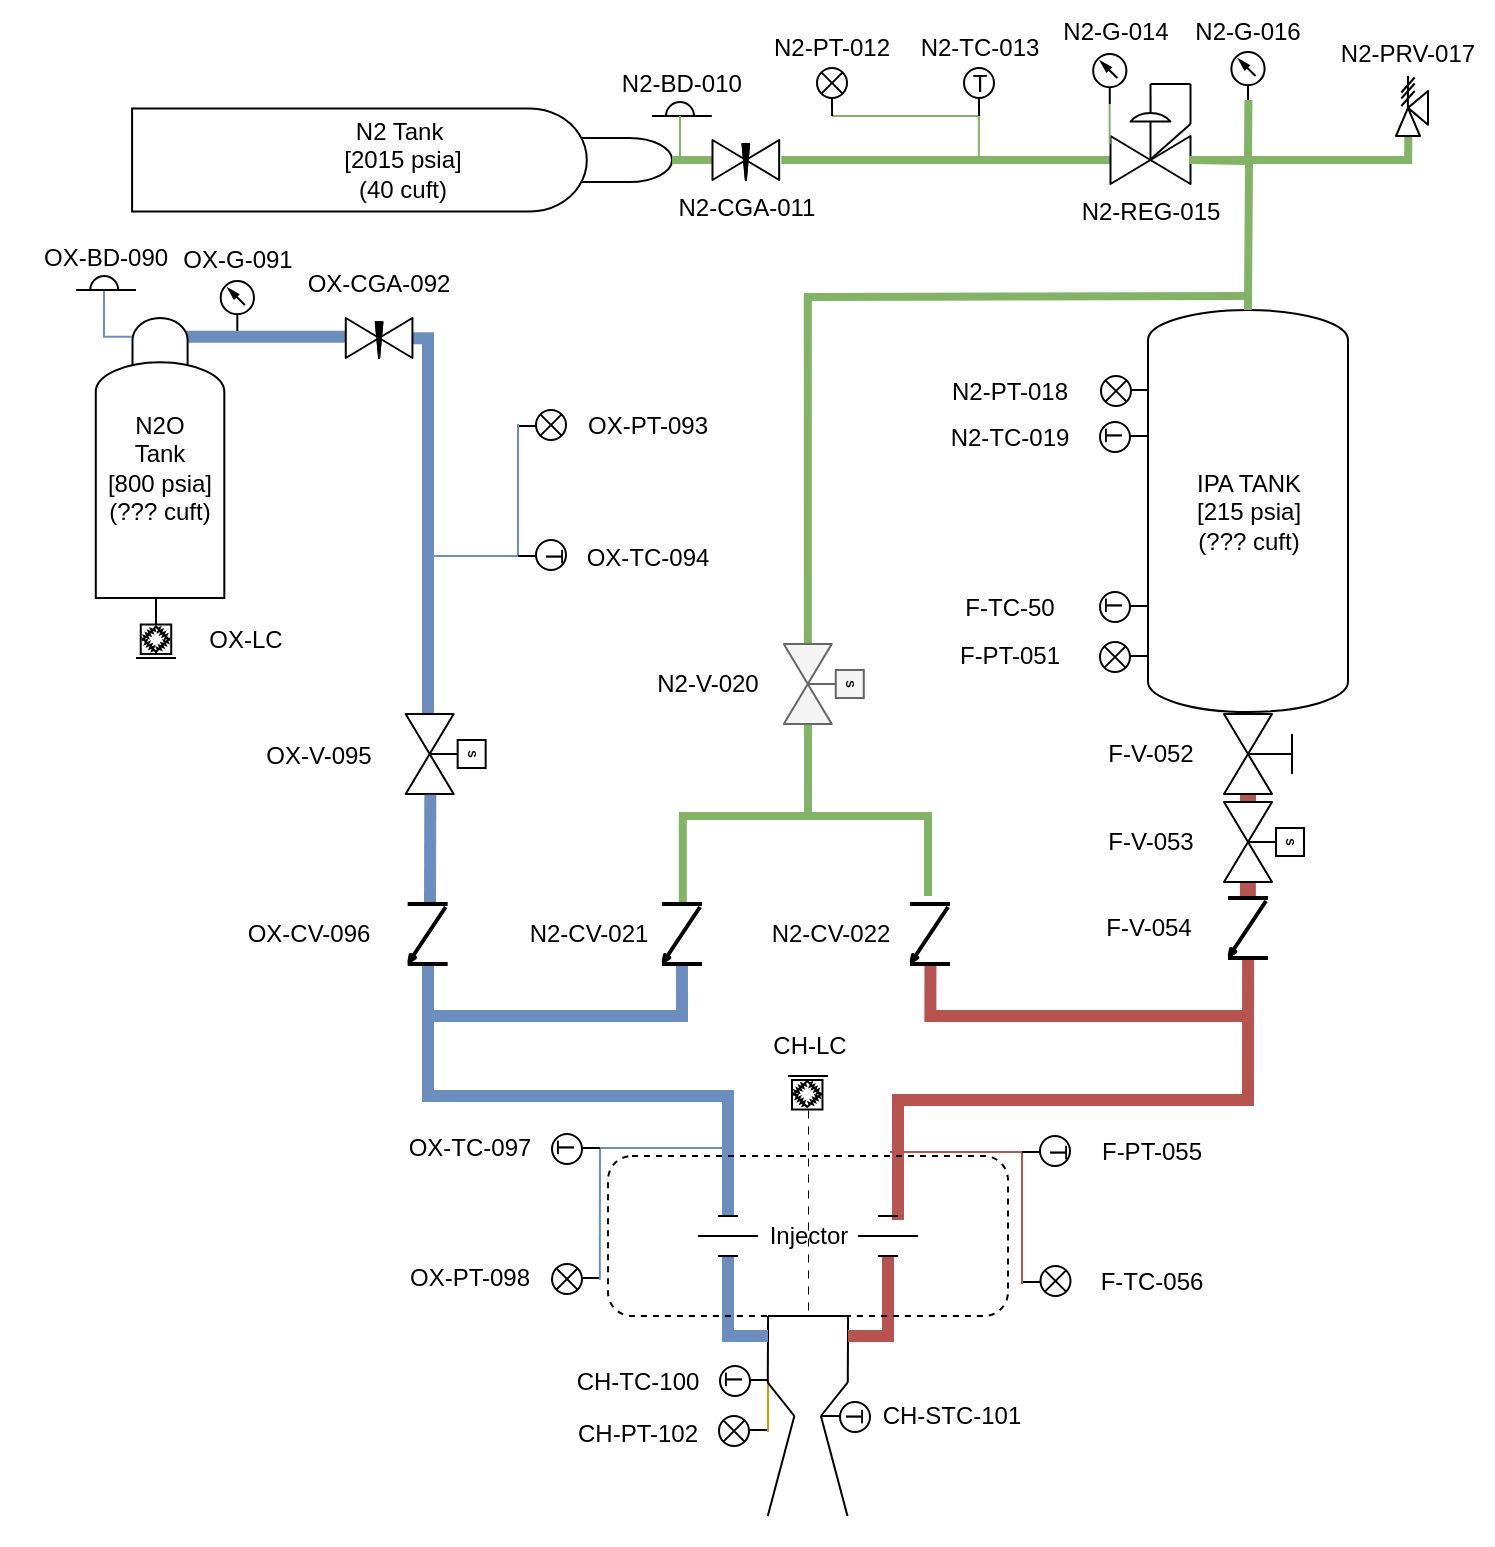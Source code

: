 <mxfile>
    <diagram name="P&amp;ID" id="ptwcyao2qoM2ukkbA5NZ">
        <mxGraphModel dx="1699" dy="461" grid="1" gridSize="10" guides="1" tooltips="1" connect="1" arrows="1" fold="1" page="1" pageScale="1" pageWidth="850" pageHeight="1100" math="1" shadow="0">
            <root>
                <mxCell id="0"/>
                <mxCell id="1" parent="0"/>
                <mxCell id="225" value="" style="edgeStyle=elbowEdgeStyle;rounded=0;orthogonalLoop=1;jettySize=auto;html=1;fillColor=#dae8fc;strokeColor=#6c8ebf;endArrow=none;endFill=0;strokeWidth=6;exitX=-0.003;exitY=0.47;exitDx=0;exitDy=0;exitPerimeter=0;" edge="1" parent="1" source="E2To5tkKnf_a1yXdmPDb-52">
                    <mxGeometry relative="1" as="geometry">
                        <mxPoint x="137.893" y="199" as="sourcePoint"/>
                        <mxPoint x="60" y="191" as="targetPoint"/>
                        <Array as="points">
                            <mxPoint x="60" y="190"/>
                            <mxPoint x="70" y="190"/>
                            <mxPoint x="110" y="190"/>
                        </Array>
                    </mxGeometry>
                </mxCell>
                <object label="N2 Tank&amp;nbsp;&lt;br&gt;[2015 psia]&lt;br&gt;(40 cuft)" Price="115.95" Cv="0.698" Volume_cuft="40" MAWP_psia="2015" Link="https://www.amazon.com/Steel-Argon-Cylinder-CGA580-Valve/dp/B01E2T6WAG/ref=pd_ci_mcx_mh_mcx_views_0?pd_rd_w=sdqjH&amp;content-id=amzn1.sym.225b4624-972d-4629-9040-f1bf9923dd95%3Aamzn1.symc.40e6a10e-cbc4-4fa5-81e3-4435ff64d03b&amp;pf_rd_p=225b4624-972d-4629-9040-f1bf9923dd95&amp;pf_rd_r=3GNGK285CPY40EQPE5YW&amp;pd_rd_wg=vS0EU&amp;pd_rd_r=341640d1-0656-4622-8a0f-2962e38f821b&amp;pd_rd_i=B01E2T6WAG" id="E2To5tkKnf_a1yXdmPDb-1">
                    <mxCell style="shape=mxgraph.pid.vessels.gas_bottle;html=1;pointerEvents=1;align=center;verticalLabelPosition=middle;verticalAlign=middle;dashed=0;rotation=90;horizontal=0;labelPosition=center;deletable=0;" parent="1" vertex="1">
                        <mxGeometry x="151.25" y="-33" width="51.58" height="270" as="geometry"/>
                    </mxCell>
                </object>
                <mxCell id="E2To5tkKnf_a1yXdmPDb-53" value="OX-CGA-092" style="text;strokeColor=none;align=center;fillColor=none;html=1;verticalAlign=middle;whiteSpace=wrap;rounded=0;" parent="1" vertex="1">
                    <mxGeometry x="115.05" y="149" width="101" height="30" as="geometry"/>
                </mxCell>
                <mxCell id="E2To5tkKnf_a1yXdmPDb-58" value="" style="edgeStyle=none;rounded=0;orthogonalLoop=1;jettySize=auto;html=1;endArrow=none;endFill=0;fillColor=#d5e8d4;strokeColor=#82b366;strokeWidth=4;" parent="1" source="E2To5tkKnf_a1yXdmPDb-54" target="E2To5tkKnf_a1yXdmPDb-1" edge="1">
                    <mxGeometry relative="1" as="geometry"/>
                </mxCell>
                <mxCell id="E2To5tkKnf_a1yXdmPDb-62" value="" style="edgeStyle=none;rounded=0;orthogonalLoop=1;jettySize=auto;html=1;entryX=0;entryY=0.7;entryDx=0;entryDy=0;entryPerimeter=0;endArrow=none;endFill=0;fillColor=#d5e8d4;strokeColor=#82b366;strokeWidth=4;exitX=1.033;exitY=0.5;exitDx=0;exitDy=0;exitPerimeter=0;" parent="1" source="E2To5tkKnf_a1yXdmPDb-54" target="E2To5tkKnf_a1yXdmPDb-2" edge="1">
                    <mxGeometry relative="1" as="geometry">
                        <mxPoint x="420" y="102" as="sourcePoint"/>
                    </mxGeometry>
                </mxCell>
                <mxCell id="E2To5tkKnf_a1yXdmPDb-10" value="" style="group;rotation=90;" parent="1" vertex="1" connectable="0">
                    <mxGeometry x="531.25" y="64" width="40" height="50" as="geometry"/>
                </mxCell>
                <mxCell id="E2To5tkKnf_a1yXdmPDb-2" value="N2-REG-015" style="verticalLabelPosition=bottom;align=center;html=1;verticalAlign=top;pointerEvents=1;dashed=0;shape=mxgraph.pid2valves.valve;valveType=gate;actuator=diaph;points=[[0,0.7,0,0,0],[1,0.7,0,0,0]];" parent="E2To5tkKnf_a1yXdmPDb-10" vertex="1">
                    <mxGeometry y="10" width="40" height="40" as="geometry"/>
                </mxCell>
                <mxCell id="E2To5tkKnf_a1yXdmPDb-6" value="" style="endArrow=none;html=1;rounded=0;exitX=0.501;exitY=0.11;exitDx=0;exitDy=0;exitPerimeter=0;" parent="E2To5tkKnf_a1yXdmPDb-10" source="E2To5tkKnf_a1yXdmPDb-2" edge="1">
                    <mxGeometry width="50" height="50" relative="1" as="geometry">
                        <mxPoint x="100" y="40" as="sourcePoint"/>
                        <mxPoint x="20" as="targetPoint"/>
                    </mxGeometry>
                </mxCell>
                <mxCell id="E2To5tkKnf_a1yXdmPDb-7" value="" style="endArrow=none;html=1;rounded=0;" parent="E2To5tkKnf_a1yXdmPDb-10" edge="1">
                    <mxGeometry width="50" height="50" relative="1" as="geometry">
                        <mxPoint x="40" as="sourcePoint"/>
                        <mxPoint x="20" as="targetPoint"/>
                    </mxGeometry>
                </mxCell>
                <mxCell id="E2To5tkKnf_a1yXdmPDb-8" value="" style="endArrow=none;html=1;rounded=0;" parent="E2To5tkKnf_a1yXdmPDb-10" edge="1">
                    <mxGeometry width="50" height="50" relative="1" as="geometry">
                        <mxPoint x="40" y="20" as="sourcePoint"/>
                        <mxPoint x="40" as="targetPoint"/>
                    </mxGeometry>
                </mxCell>
                <mxCell id="E2To5tkKnf_a1yXdmPDb-9" value="" style="endArrow=none;html=1;rounded=0;exitX=0.501;exitY=0.691;exitDx=0;exitDy=0;exitPerimeter=0;" parent="E2To5tkKnf_a1yXdmPDb-10" source="E2To5tkKnf_a1yXdmPDb-2" edge="1">
                    <mxGeometry width="50" height="50" relative="1" as="geometry">
                        <mxPoint x="50" y="30" as="sourcePoint"/>
                        <mxPoint x="40" y="20" as="targetPoint"/>
                    </mxGeometry>
                </mxCell>
                <mxCell id="E2To5tkKnf_a1yXdmPDb-14" style="edgeStyle=none;rounded=0;orthogonalLoop=1;jettySize=auto;html=1;entryX=0;entryY=0.5;entryDx=0;entryDy=0;entryPerimeter=0;" parent="E2To5tkKnf_a1yXdmPDb-10" source="E2To5tkKnf_a1yXdmPDb-2" target="E2To5tkKnf_a1yXdmPDb-2" edge="1">
                    <mxGeometry relative="1" as="geometry"/>
                </mxCell>
                <mxCell id="324" value="" style="edgeStyle=none;rounded=0;orthogonalLoop=1;jettySize=auto;html=1;endArrow=none;endFill=0;fillColor=#d5e8d4;strokeColor=#82b366;strokeWidth=1;entryX=0.5;entryY=0;entryDx=0;entryDy=0;entryPerimeter=0;" edge="1" parent="E2To5tkKnf_a1yXdmPDb-10">
                    <mxGeometry relative="1" as="geometry">
                        <mxPoint x="-0.42" y="30" as="sourcePoint"/>
                        <mxPoint x="-0.42" y="10" as="targetPoint"/>
                    </mxGeometry>
                </mxCell>
                <mxCell id="E2To5tkKnf_a1yXdmPDb-54" value="N2-CGA-011" style="verticalLabelPosition=bottom;align=center;html=1;verticalAlign=top;pointerEvents=1;dashed=0;shape=mxgraph.pid2valves.valve;valveType=needle;rotation=0;" parent="1" vertex="1">
                    <mxGeometry x="332.25" y="92" width="33.33" height="20" as="geometry"/>
                </mxCell>
                <mxCell id="17" value="" style="edgeStyle=none;rounded=1;html=1;strokeWidth=8;fontSize=2;endArrow=none;endFill=0;entryX=0;entryY=0.7;entryDx=0;entryDy=0;entryPerimeter=0;fillColor=#f8cecc;strokeColor=#b85450;startArrow=none;exitX=1;exitY=0.7;exitDx=0;exitDy=0;exitPerimeter=0;" parent="1" source="138" target="14" edge="1">
                    <mxGeometry relative="1" as="geometry"/>
                </mxCell>
                <mxCell id="7" value="IPA TANK&lt;br&gt;[215 psia]&lt;br&gt;(??? cuft)" style="shape=mxgraph.pid.vessels.pressurized_vessel;html=1;pointerEvents=1;align=center;verticalLabelPosition=middle;verticalAlign=middle;dashed=0;horizontal=1;labelPosition=center;" parent="1" vertex="1">
                    <mxGeometry x="550" y="177" width="100" height="201" as="geometry"/>
                </mxCell>
                <mxCell id="11" value="N2-BD-010" style="group;verticalAlign=bottom;horizontal=1;labelPosition=center;verticalLabelPosition=top;align=center;" parent="1" vertex="1" connectable="0">
                    <mxGeometry x="302" y="73" width="29.89" height="7" as="geometry"/>
                </mxCell>
                <mxCell id="8" value="" style="endArrow=none;html=1;strokeWidth=1;rounded=1;" parent="11" edge="1">
                    <mxGeometry width="50" height="50" relative="1" as="geometry">
                        <mxPoint y="7" as="sourcePoint"/>
                        <mxPoint x="10" y="7" as="targetPoint"/>
                    </mxGeometry>
                </mxCell>
                <mxCell id="9" value="" style="endArrow=none;html=1;strokeWidth=1;fontSize=2;" parent="11" edge="1">
                    <mxGeometry width="50" height="50" relative="1" as="geometry">
                        <mxPoint x="19.89" y="7" as="sourcePoint"/>
                        <mxPoint x="29.89" y="7" as="targetPoint"/>
                    </mxGeometry>
                </mxCell>
                <mxCell id="10" value="" style="verticalLabelPosition=bottom;verticalAlign=top;html=1;shape=mxgraph.basic.half_circle;rotation=-180;" parent="11" vertex="1">
                    <mxGeometry x="7" width="14" height="7" as="geometry"/>
                </mxCell>
                <mxCell id="12" value="" style="edgeStyle=none;rounded=0;orthogonalLoop=1;jettySize=auto;html=1;endArrow=none;endFill=0;fillColor=#d5e8d4;strokeColor=#82b366;strokeWidth=1;entryX=0.5;entryY=0;entryDx=0;entryDy=0;entryPerimeter=0;" parent="1" target="10" edge="1">
                    <mxGeometry relative="1" as="geometry">
                        <mxPoint x="316" y="100" as="sourcePoint"/>
                        <mxPoint x="322.04" y="112.0" as="targetPoint"/>
                    </mxGeometry>
                </mxCell>
                <mxCell id="30" value="OX-V-095" style="text;strokeColor=none;align=center;fillColor=none;html=1;verticalAlign=middle;whiteSpace=wrap;rounded=0;" parent="1" vertex="1">
                    <mxGeometry x="86.79" y="385" width="97.21" height="30" as="geometry"/>
                </mxCell>
                <mxCell id="31" value="F-V-052" style="text;strokeColor=none;align=center;fillColor=none;html=1;verticalAlign=middle;whiteSpace=wrap;rounded=0;" parent="1" vertex="1">
                    <mxGeometry x="503" y="384" width="97.21" height="30" as="geometry"/>
                </mxCell>
                <mxCell id="42" value="" style="group;rotation=90;" parent="1" vertex="1" connectable="0">
                    <mxGeometry x="359.89" y="680" width="45.11" height="100" as="geometry"/>
                </mxCell>
                <mxCell id="237" value="" style="edgeStyle=none;rounded=0;orthogonalLoop=1;jettySize=auto;html=1;endArrow=none;endFill=0;fillColor=#ffe6cc;strokeColor=#d79b00;strokeWidth=1;" edge="1" parent="42">
                    <mxGeometry relative="1" as="geometry">
                        <mxPoint x="0.11" y="32" as="sourcePoint"/>
                        <mxPoint x="0.11" y="58" as="targetPoint"/>
                    </mxGeometry>
                </mxCell>
                <mxCell id="32" value="" style="endArrow=none;html=1;rounded=1;strokeWidth=1;fontSize=2;" parent="42" edge="1">
                    <mxGeometry width="50" height="50" relative="1" as="geometry">
                        <mxPoint x="13.285" y="50" as="sourcePoint"/>
                        <mxPoint x="1.888e-14" y="33.333" as="targetPoint"/>
                    </mxGeometry>
                </mxCell>
                <mxCell id="33" value="" style="endArrow=none;html=1;rounded=1;strokeWidth=1;fontSize=2;" parent="42" edge="1">
                    <mxGeometry width="50" height="50" relative="1" as="geometry">
                        <mxPoint x="1.888e-14" y="100" as="sourcePoint"/>
                        <mxPoint x="13.285" y="50" as="targetPoint"/>
                    </mxGeometry>
                </mxCell>
                <mxCell id="34" value="" style="endArrow=none;html=1;rounded=1;strokeWidth=1;fontSize=2;" parent="42" edge="1">
                    <mxGeometry width="50" height="50" relative="1" as="geometry">
                        <mxPoint x="39.854" y="100" as="sourcePoint"/>
                        <mxPoint x="26.569" y="50" as="targetPoint"/>
                    </mxGeometry>
                </mxCell>
                <mxCell id="35" value="" style="endArrow=none;html=1;rounded=1;strokeWidth=1;fontSize=2;" parent="42" edge="1">
                    <mxGeometry width="50" height="50" relative="1" as="geometry">
                        <mxPoint x="26.569" y="50" as="sourcePoint"/>
                        <mxPoint x="39.854" y="33.333" as="targetPoint"/>
                    </mxGeometry>
                </mxCell>
                <mxCell id="36" value="" style="endArrow=none;html=1;rounded=1;strokeWidth=1;fontSize=2;" parent="42" edge="1">
                    <mxGeometry width="50" height="50" relative="1" as="geometry">
                        <mxPoint y="33.333" as="sourcePoint"/>
                        <mxPoint x="0.146" as="targetPoint"/>
                    </mxGeometry>
                </mxCell>
                <mxCell id="41" value="" style="endArrow=none;html=1;rounded=1;strokeWidth=1;fontSize=2;" parent="42" edge="1">
                    <mxGeometry width="50" height="50" relative="1" as="geometry">
                        <mxPoint x="0.146" as="sourcePoint"/>
                        <mxPoint x="40" as="targetPoint"/>
                    </mxGeometry>
                </mxCell>
                <mxCell id="51" value="" style="endArrow=none;html=1;rounded=1;strokeWidth=1;fontSize=2;" parent="42" edge="1">
                    <mxGeometry width="50" height="50" relative="1" as="geometry">
                        <mxPoint x="40" y="33.333" as="sourcePoint"/>
                        <mxPoint x="40.146" y="-1.137e-13" as="targetPoint"/>
                    </mxGeometry>
                </mxCell>
                <mxCell id="230" value="" style="group;rotation=-90;" vertex="1" connectable="0" parent="42">
                    <mxGeometry x="-75.39" y="30" width="100" height="49" as="geometry"/>
                </mxCell>
                <mxCell id="231" value="" style="group;rotation=-90;" vertex="1" connectable="0" parent="230">
                    <mxGeometry x="55" y="17" width="15" height="24" as="geometry"/>
                </mxCell>
                <mxCell id="232" value="" style="ellipse;whiteSpace=wrap;html=1;aspect=fixed;rotation=-90;" vertex="1" parent="231">
                    <mxGeometry x="-4" y="3" width="15" height="15" as="geometry"/>
                </mxCell>
                <mxCell id="233" value="" style="endArrow=none;html=1;" edge="1" parent="231">
                    <mxGeometry width="50" height="50" relative="1" as="geometry">
                        <mxPoint x="20" y="10" as="sourcePoint"/>
                        <mxPoint x="11" y="10" as="targetPoint"/>
                        <Array as="points"/>
                    </mxGeometry>
                </mxCell>
                <mxCell id="234" value="" style="endArrow=none;html=1;entryX=1;entryY=0;entryDx=0;entryDy=0;exitX=0;exitY=1;exitDx=0;exitDy=0;" edge="1" parent="231" source="232" target="232">
                    <mxGeometry width="50" height="50" relative="1" as="geometry">
                        <mxPoint x="46" y="54" as="sourcePoint"/>
                        <mxPoint x="-4" y="4" as="targetPoint"/>
                    </mxGeometry>
                </mxCell>
                <mxCell id="235" value="" style="endArrow=none;html=1;entryX=0;entryY=0;entryDx=0;entryDy=0;exitX=1;exitY=1;exitDx=0;exitDy=0;" edge="1" parent="231" source="232" target="232">
                    <mxGeometry width="50" height="50" relative="1" as="geometry">
                        <mxPoint x="18" y="7" as="sourcePoint"/>
                        <mxPoint x="8" y="-3" as="targetPoint"/>
                    </mxGeometry>
                </mxCell>
                <mxCell id="236" value="&lt;span style=&quot;&quot;&gt;CH-PT-102&lt;/span&gt;" style="text;strokeColor=none;align=center;fillColor=none;html=1;verticalAlign=middle;whiteSpace=wrap;rounded=0;rotation=0;" vertex="1" parent="42">
                    <mxGeometry x="-115.39" y="44" width="100" height="30" as="geometry"/>
                </mxCell>
                <mxCell id="239" value="" style="group;rotation=90;" vertex="1" connectable="0" parent="42">
                    <mxGeometry x="31.11" y="38" width="15" height="24" as="geometry"/>
                </mxCell>
                <mxCell id="240" value="" style="ellipse;whiteSpace=wrap;html=1;aspect=fixed;rotation=90;" vertex="1" parent="239">
                    <mxGeometry x="5" y="5" width="15" height="15" as="geometry"/>
                </mxCell>
                <mxCell id="241" value="" style="endArrow=none;html=1;" edge="1" parent="239">
                    <mxGeometry width="50" height="50" relative="1" as="geometry">
                        <mxPoint x="-4" y="12" as="sourcePoint"/>
                        <mxPoint x="5" y="12" as="targetPoint"/>
                        <Array as="points"/>
                    </mxGeometry>
                </mxCell>
                <mxCell id="242" value="T" style="text;strokeColor=none;align=center;fillColor=none;html=1;verticalAlign=middle;whiteSpace=wrap;rounded=0;textDirection=ltr;rotation=90;" vertex="1" parent="239">
                    <mxGeometry x="8" y="7" width="7.5" height="10" as="geometry"/>
                </mxCell>
                <mxCell id="68" value="" style="edgeStyle=orthogonalEdgeStyle;rounded=0;orthogonalLoop=1;jettySize=auto;html=1;fillColor=#dae8fc;strokeColor=#6c8ebf;endArrow=none;endFill=0;strokeWidth=6;" parent="1" edge="1">
                    <mxGeometry relative="1" as="geometry">
                        <mxPoint x="190" y="504" as="sourcePoint"/>
                        <mxPoint x="340" y="630" as="targetPoint"/>
                        <Array as="points">
                            <mxPoint x="190" y="570"/>
                            <mxPoint x="340" y="570"/>
                        </Array>
                    </mxGeometry>
                </mxCell>
                <mxCell id="69" value="" style="edgeStyle=orthogonalEdgeStyle;rounded=0;orthogonalLoop=1;jettySize=auto;html=1;fillColor=#dae8fc;strokeColor=#6c8ebf;endArrow=none;endFill=0;strokeWidth=6;" parent="1" edge="1">
                    <mxGeometry relative="1" as="geometry">
                        <mxPoint x="360" y="690" as="sourcePoint"/>
                        <mxPoint x="340" y="650" as="targetPoint"/>
                        <Array as="points">
                            <mxPoint x="340" y="690"/>
                        </Array>
                    </mxGeometry>
                </mxCell>
                <mxCell id="71" value="" style="edgeStyle=orthogonalEdgeStyle;rounded=0;orthogonalLoop=1;jettySize=auto;html=1;fillColor=#f8cecc;strokeColor=#b85450;endArrow=none;endFill=0;strokeWidth=6;" parent="1" edge="1">
                    <mxGeometry relative="1" as="geometry">
                        <mxPoint x="400" y="690" as="sourcePoint"/>
                        <mxPoint x="420" y="650" as="targetPoint"/>
                        <Array as="points">
                            <mxPoint x="420" y="690"/>
                        </Array>
                    </mxGeometry>
                </mxCell>
                <mxCell id="55" value="" style="group;rotation=90;" parent="1" vertex="1" connectable="0">
                    <mxGeometry x="330" y="625" width="20" height="30" as="geometry"/>
                </mxCell>
                <mxCell id="43" value="" style="endArrow=none;html=1;rounded=1;strokeWidth=1;fontSize=2;" parent="55" edge="1">
                    <mxGeometry width="50" height="50" relative="1" as="geometry">
                        <mxPoint x="5" y="5" as="sourcePoint"/>
                        <mxPoint x="15" y="5" as="targetPoint"/>
                    </mxGeometry>
                </mxCell>
                <mxCell id="52" value="" style="endArrow=none;html=1;rounded=1;strokeWidth=1;fontSize=2;" parent="55" edge="1">
                    <mxGeometry width="50" height="50" relative="1" as="geometry">
                        <mxPoint x="-5" y="15" as="sourcePoint"/>
                        <mxPoint x="25" y="15" as="targetPoint"/>
                    </mxGeometry>
                </mxCell>
                <mxCell id="53" value="" style="endArrow=none;html=1;rounded=1;strokeWidth=1;fontSize=2;" parent="55" edge="1">
                    <mxGeometry width="50" height="50" relative="1" as="geometry">
                        <mxPoint x="5" y="25" as="sourcePoint"/>
                        <mxPoint x="15" y="25" as="targetPoint"/>
                    </mxGeometry>
                </mxCell>
                <mxCell id="72" value="" style="edgeStyle=orthogonalEdgeStyle;rounded=0;orthogonalLoop=1;jettySize=auto;html=1;fillColor=#f8cecc;strokeColor=#b85450;endArrow=none;endFill=0;strokeWidth=6;entryX=0.997;entryY=0.498;entryDx=0;entryDy=0;entryPerimeter=0;" parent="1" target="312" edge="1">
                    <mxGeometry relative="1" as="geometry">
                        <mxPoint x="425" y="632" as="sourcePoint"/>
                        <mxPoint x="635" y="542" as="targetPoint"/>
                        <Array as="points">
                            <mxPoint x="425" y="572"/>
                            <mxPoint x="600" y="572"/>
                        </Array>
                    </mxGeometry>
                </mxCell>
                <mxCell id="56" value="" style="group;rotation=90;" parent="1" vertex="1" connectable="0">
                    <mxGeometry x="410" y="625" width="20" height="30" as="geometry"/>
                </mxCell>
                <mxCell id="57" value="" style="endArrow=none;html=1;rounded=1;strokeWidth=1;fontSize=2;" parent="56" edge="1">
                    <mxGeometry width="50" height="50" relative="1" as="geometry">
                        <mxPoint x="5" y="5" as="sourcePoint"/>
                        <mxPoint x="15" y="5" as="targetPoint"/>
                    </mxGeometry>
                </mxCell>
                <mxCell id="58" value="" style="endArrow=none;html=1;rounded=1;strokeWidth=1;fontSize=2;" parent="56" edge="1">
                    <mxGeometry width="50" height="50" relative="1" as="geometry">
                        <mxPoint x="-5" y="15" as="sourcePoint"/>
                        <mxPoint x="25" y="15" as="targetPoint"/>
                    </mxGeometry>
                </mxCell>
                <mxCell id="59" value="" style="endArrow=none;html=1;rounded=1;strokeWidth=1;fontSize=2;" parent="56" edge="1">
                    <mxGeometry width="50" height="50" relative="1" as="geometry">
                        <mxPoint x="5" y="25" as="sourcePoint"/>
                        <mxPoint x="15" y="25" as="targetPoint"/>
                    </mxGeometry>
                </mxCell>
                <mxCell id="73" value="" style="shape=ext;double=0;rounded=1;whiteSpace=wrap;html=1;fontSize=2;gradientColor=default;fillColor=none;dashed=1;perimeterSpacing=0;" parent="1" vertex="1">
                    <mxGeometry x="280" y="600" width="200" height="80" as="geometry"/>
                </mxCell>
                <mxCell id="79" value="" style="edgeStyle=elbowEdgeStyle;rounded=0;orthogonalLoop=1;jettySize=auto;html=1;fillColor=#dae8fc;strokeColor=#6c8ebf;endArrow=none;endFill=0;strokeWidth=6;exitX=1;exitY=0.7;exitDx=0;exitDy=0;exitPerimeter=0;" parent="1" edge="1">
                    <mxGeometry relative="1" as="geometry">
                        <mxPoint x="316.99" y="505" as="sourcePoint"/>
                        <mxPoint x="190" y="530" as="targetPoint"/>
                        <Array as="points">
                            <mxPoint x="317" y="510"/>
                        </Array>
                    </mxGeometry>
                </mxCell>
                <mxCell id="80" value="" style="edgeStyle=orthogonalEdgeStyle;rounded=0;orthogonalLoop=1;jettySize=auto;html=1;fillColor=#f8cecc;strokeColor=#b85450;endArrow=none;endFill=0;strokeWidth=6;exitX=1.013;exitY=0.489;exitDx=0;exitDy=0;exitPerimeter=0;" parent="1" source="78" edge="1">
                    <mxGeometry relative="1" as="geometry">
                        <mxPoint x="440.82" y="505" as="sourcePoint"/>
                        <mxPoint x="600" y="530" as="targetPoint"/>
                        <Array as="points">
                            <mxPoint x="441" y="530"/>
                        </Array>
                    </mxGeometry>
                </mxCell>
                <mxCell id="88" value="" style="edgeStyle=orthogonalEdgeStyle;rounded=0;orthogonalLoop=1;jettySize=auto;html=1;endArrow=none;endFill=0;fillColor=#d5e8d4;strokeColor=#82b366;strokeWidth=4;entryX=-0.049;entryY=0.53;entryDx=0;entryDy=0;entryPerimeter=0;" parent="1" edge="1">
                    <mxGeometry relative="1" as="geometry">
                        <mxPoint x="380" y="380" as="sourcePoint"/>
                        <mxPoint x="317.4" y="473.53" as="targetPoint"/>
                        <Array as="points">
                            <mxPoint x="380" y="385"/>
                            <mxPoint x="380" y="430"/>
                            <mxPoint x="317" y="430"/>
                        </Array>
                    </mxGeometry>
                </mxCell>
                <mxCell id="89" value="" style="edgeStyle=orthogonalEdgeStyle;rounded=0;orthogonalLoop=1;jettySize=auto;html=1;endArrow=none;endFill=0;fillColor=#d5e8d4;strokeColor=#82b366;strokeWidth=4;" parent="1" edge="1">
                    <mxGeometry relative="1" as="geometry">
                        <mxPoint x="380" y="380" as="sourcePoint"/>
                        <mxPoint x="440" y="470" as="targetPoint"/>
                        <Array as="points">
                            <mxPoint x="380" y="390"/>
                            <mxPoint x="380" y="430"/>
                            <mxPoint x="440" y="430"/>
                        </Array>
                    </mxGeometry>
                </mxCell>
                <mxCell id="103" value="" style="edgeStyle=none;rounded=0;orthogonalLoop=1;jettySize=auto;html=1;endArrow=none;endFill=0;fillColor=#d5e8d4;strokeColor=#82b366;strokeWidth=1;entryX=0.5;entryY=0;entryDx=0;entryDy=0;entryPerimeter=0;" parent="1" edge="1">
                    <mxGeometry relative="1" as="geometry">
                        <mxPoint x="465.43" y="100" as="sourcePoint"/>
                        <mxPoint x="465.43" y="80.0" as="targetPoint"/>
                    </mxGeometry>
                </mxCell>
                <mxCell id="110" value="" style="edgeStyle=none;rounded=0;orthogonalLoop=1;jettySize=auto;html=1;endArrow=none;endFill=0;fillColor=#d5e8d4;strokeColor=#82b366;strokeWidth=1;" parent="1" edge="1">
                    <mxGeometry relative="1" as="geometry">
                        <mxPoint x="392" y="80" as="sourcePoint"/>
                        <mxPoint x="466" y="80" as="targetPoint"/>
                    </mxGeometry>
                </mxCell>
                <mxCell id="113" value="" style="group" parent="1" vertex="1" connectable="0">
                    <mxGeometry x="342" y="31" width="100" height="49" as="geometry"/>
                </mxCell>
                <mxCell id="101" value="" style="group" parent="113" vertex="1" connectable="0">
                    <mxGeometry x="42.5" y="25" width="15" height="24" as="geometry"/>
                </mxCell>
                <mxCell id="92" value="" style="ellipse;whiteSpace=wrap;html=1;aspect=fixed;" parent="101" vertex="1">
                    <mxGeometry width="15" height="15" as="geometry"/>
                </mxCell>
                <mxCell id="97" value="" style="endArrow=none;html=1;" parent="101" edge="1">
                    <mxGeometry width="50" height="50" relative="1" as="geometry">
                        <mxPoint x="7.56" y="24" as="sourcePoint"/>
                        <mxPoint x="7.45" y="15" as="targetPoint"/>
                        <Array as="points"/>
                    </mxGeometry>
                </mxCell>
                <mxCell id="99" value="" style="endArrow=none;html=1;entryX=1;entryY=0;entryDx=0;entryDy=0;exitX=0;exitY=1;exitDx=0;exitDy=0;" parent="101" source="92" target="92" edge="1">
                    <mxGeometry width="50" height="50" relative="1" as="geometry">
                        <mxPoint x="-35.0" y="50" as="sourcePoint"/>
                        <mxPoint x="15" as="targetPoint"/>
                    </mxGeometry>
                </mxCell>
                <mxCell id="100" value="" style="endArrow=none;html=1;entryX=0;entryY=0;entryDx=0;entryDy=0;exitX=1;exitY=1;exitDx=0;exitDy=0;" parent="101" source="92" target="92" edge="1">
                    <mxGeometry width="50" height="50" relative="1" as="geometry">
                        <mxPoint x="12.197" y="22.803" as="sourcePoint"/>
                        <mxPoint x="22.803" y="12.197" as="targetPoint"/>
                    </mxGeometry>
                </mxCell>
                <mxCell id="111" value="&lt;span style=&quot;&quot;&gt;N2-PT-012&lt;/span&gt;" style="text;strokeColor=none;align=center;fillColor=none;html=1;verticalAlign=middle;whiteSpace=wrap;rounded=0;" parent="113" vertex="1">
                    <mxGeometry width="100" height="30" as="geometry"/>
                </mxCell>
                <mxCell id="116" value="" style="group;rotation=-90;" parent="1" vertex="1" connectable="0">
                    <mxGeometry x="530.5" y="205" width="15" height="24" as="geometry"/>
                </mxCell>
                <mxCell id="117" value="" style="ellipse;whiteSpace=wrap;html=1;aspect=fixed;rotation=-90;" parent="116" vertex="1">
                    <mxGeometry x="-4" y="5" width="15" height="15" as="geometry"/>
                </mxCell>
                <mxCell id="118" value="" style="endArrow=none;html=1;" parent="116" edge="1">
                    <mxGeometry width="50" height="50" relative="1" as="geometry">
                        <mxPoint x="20" y="12" as="sourcePoint"/>
                        <mxPoint x="11" y="12" as="targetPoint"/>
                        <Array as="points"/>
                    </mxGeometry>
                </mxCell>
                <mxCell id="119" value="" style="endArrow=none;html=1;entryX=1;entryY=0;entryDx=0;entryDy=0;exitX=0;exitY=1;exitDx=0;exitDy=0;" parent="116" source="117" target="117" edge="1">
                    <mxGeometry width="50" height="50" relative="1" as="geometry">
                        <mxPoint x="46" y="54" as="sourcePoint"/>
                        <mxPoint x="-4" y="4" as="targetPoint"/>
                    </mxGeometry>
                </mxCell>
                <mxCell id="120" value="" style="endArrow=none;html=1;entryX=0;entryY=0;entryDx=0;entryDy=0;exitX=1;exitY=1;exitDx=0;exitDy=0;" parent="116" source="117" target="117" edge="1">
                    <mxGeometry width="50" height="50" relative="1" as="geometry">
                        <mxPoint x="18" y="7" as="sourcePoint"/>
                        <mxPoint x="8" y="-3" as="targetPoint"/>
                    </mxGeometry>
                </mxCell>
                <mxCell id="121" value="&lt;span style=&quot;&quot;&gt;N2-PT-018&lt;/span&gt;" style="text;strokeColor=none;align=center;fillColor=none;html=1;verticalAlign=middle;whiteSpace=wrap;rounded=0;" parent="1" vertex="1">
                    <mxGeometry x="430.5" y="203" width="100" height="30" as="geometry"/>
                </mxCell>
                <mxCell id="122" value="" style="group;rotation=-90;" parent="1" vertex="1" connectable="0">
                    <mxGeometry x="530" y="228" width="15" height="24" as="geometry"/>
                </mxCell>
                <mxCell id="123" value="" style="ellipse;whiteSpace=wrap;html=1;aspect=fixed;rotation=-90;" parent="122" vertex="1">
                    <mxGeometry x="-4" y="5" width="15" height="15" as="geometry"/>
                </mxCell>
                <mxCell id="124" value="" style="endArrow=none;html=1;" parent="122" edge="1">
                    <mxGeometry width="50" height="50" relative="1" as="geometry">
                        <mxPoint x="20" y="12" as="sourcePoint"/>
                        <mxPoint x="11" y="12" as="targetPoint"/>
                        <Array as="points"/>
                    </mxGeometry>
                </mxCell>
                <mxCell id="125" value="T" style="text;strokeColor=none;align=center;fillColor=none;html=1;verticalAlign=middle;whiteSpace=wrap;rounded=0;textDirection=ltr;rotation=-90;" parent="122" vertex="1">
                    <mxGeometry x="-1" y="7" width="7.5" height="10" as="geometry"/>
                </mxCell>
                <mxCell id="127" value="&lt;span style=&quot;&quot;&gt;N2-TC-019&lt;/span&gt;" style="text;strokeColor=none;align=center;fillColor=none;html=1;verticalAlign=middle;whiteSpace=wrap;rounded=0;" parent="1" vertex="1">
                    <mxGeometry x="430.5" y="226" width="100" height="30" as="geometry"/>
                </mxCell>
                <mxCell id="128" value="" style="group;rotation=-90;" parent="1" vertex="1" connectable="0">
                    <mxGeometry x="530" y="338" width="15" height="24" as="geometry"/>
                </mxCell>
                <mxCell id="129" value="" style="ellipse;whiteSpace=wrap;html=1;aspect=fixed;rotation=-90;" parent="128" vertex="1">
                    <mxGeometry x="-4" y="5" width="15" height="15" as="geometry"/>
                </mxCell>
                <mxCell id="130" value="" style="endArrow=none;html=1;" parent="128" edge="1">
                    <mxGeometry width="50" height="50" relative="1" as="geometry">
                        <mxPoint x="20" y="12" as="sourcePoint"/>
                        <mxPoint x="11" y="12" as="targetPoint"/>
                        <Array as="points"/>
                    </mxGeometry>
                </mxCell>
                <mxCell id="131" value="" style="endArrow=none;html=1;entryX=1;entryY=0;entryDx=0;entryDy=0;exitX=0;exitY=1;exitDx=0;exitDy=0;" parent="128" source="129" target="129" edge="1">
                    <mxGeometry width="50" height="50" relative="1" as="geometry">
                        <mxPoint x="46" y="54" as="sourcePoint"/>
                        <mxPoint x="-4" y="4" as="targetPoint"/>
                    </mxGeometry>
                </mxCell>
                <mxCell id="132" value="" style="endArrow=none;html=1;entryX=0;entryY=0;entryDx=0;entryDy=0;exitX=1;exitY=1;exitDx=0;exitDy=0;" parent="128" source="129" target="129" edge="1">
                    <mxGeometry width="50" height="50" relative="1" as="geometry">
                        <mxPoint x="18" y="7" as="sourcePoint"/>
                        <mxPoint x="8" y="-3" as="targetPoint"/>
                    </mxGeometry>
                </mxCell>
                <mxCell id="133" value="F-PT-051" style="text;strokeColor=none;align=center;fillColor=none;html=1;verticalAlign=middle;whiteSpace=wrap;rounded=0;" parent="1" vertex="1">
                    <mxGeometry x="430.5" y="335" width="100" height="30" as="geometry"/>
                </mxCell>
                <mxCell id="141" value="F-V-053" style="text;strokeColor=none;align=center;fillColor=none;html=1;verticalAlign=middle;whiteSpace=wrap;rounded=0;" parent="1" vertex="1">
                    <mxGeometry x="503" y="428" width="97.21" height="30" as="geometry"/>
                </mxCell>
                <mxCell id="138" value="" style="verticalLabelPosition=bottom;align=center;html=1;verticalAlign=top;pointerEvents=1;dashed=0;shape=mxgraph.pid2valves.valve;valveType=gate;actuator=man;rotation=90;points=[[0,0.7,0,0,0],[1,0.7,0,0,0]];" parent="1" vertex="1">
                    <mxGeometry x="588" y="379" width="40" height="40" as="geometry"/>
                </mxCell>
                <mxCell id="142" value="" style="edgeStyle=orthogonalEdgeStyle;rounded=0;orthogonalLoop=1;jettySize=auto;html=1;endArrow=none;endFill=0;fillColor=#d5e8d4;strokeColor=#82b366;strokeWidth=4;entryX=0.021;entryY=0.699;entryDx=0;entryDy=0;entryPerimeter=0;" parent="1" target="82" edge="1">
                    <mxGeometry relative="1" as="geometry">
                        <mxPoint x="600" y="170" as="sourcePoint"/>
                        <mxPoint x="380" y="340" as="targetPoint"/>
                    </mxGeometry>
                </mxCell>
                <mxCell id="155" value="" style="edgeStyle=elbowEdgeStyle;rounded=0;orthogonalLoop=1;jettySize=auto;html=1;entryX=0.025;entryY=0.702;entryDx=0;entryDy=0;entryPerimeter=0;fillColor=#dae8fc;strokeColor=#6c8ebf;endArrow=none;endFill=0;strokeWidth=6;exitX=0.986;exitY=0.509;exitDx=0;exitDy=0;exitPerimeter=0;" parent="1" source="E2To5tkKnf_a1yXdmPDb-52" target="18" edge="1">
                    <mxGeometry relative="1" as="geometry">
                        <mxPoint x="190.759" y="335.855" as="sourcePoint"/>
                        <mxPoint x="223.072" y="428.995" as="targetPoint"/>
                        <Array as="points">
                            <mxPoint x="190" y="374.19"/>
                        </Array>
                    </mxGeometry>
                </mxCell>
                <mxCell id="18" value="" style="verticalLabelPosition=bottom;align=center;html=1;verticalAlign=top;pointerEvents=1;dashed=0;shape=mxgraph.pid2valves.valve;valveType=gate;actuator=solenoid;fontSize=2;rotation=90;points=[[0.3,0,0,0,0],[0.3,1,0,0,0]];" parent="1" vertex="1">
                    <mxGeometry x="178.83" y="379" width="40" height="40" as="geometry"/>
                </mxCell>
                <mxCell id="77" value="" style="verticalLabelPosition=bottom;align=center;html=1;verticalAlign=top;pointerEvents=1;dashed=0;shape=mxgraph.pid2valves.valve;valveType=check;rounded=1;strokeWidth=2;fontSize=2;fillColor=none;gradientColor=default;rotation=90;" parent="1" vertex="1">
                    <mxGeometry x="302" y="479" width="30" height="20" as="geometry"/>
                </mxCell>
                <mxCell id="78" value="" style="verticalLabelPosition=bottom;align=center;html=1;verticalAlign=top;pointerEvents=1;dashed=0;shape=mxgraph.pid2valves.valve;valveType=check;rounded=1;strokeWidth=2;fontSize=2;fillColor=none;gradientColor=default;rotation=90;" parent="1" vertex="1">
                    <mxGeometry x="426" y="479" width="30" height="20" as="geometry"/>
                </mxCell>
                <mxCell id="82" value="" style="verticalLabelPosition=bottom;align=center;html=1;verticalAlign=top;pointerEvents=1;dashed=0;shape=mxgraph.pid2valves.valve;valveType=gate;actuator=solenoid;fontSize=2;rotation=90;points=[[0.3,0,0,0,0],[0.3,1,0,0,0]];fillColor=#f5f5f5;fontColor=#333333;strokeColor=#666666;" parent="1" vertex="1">
                    <mxGeometry x="367.89" y="344" width="40" height="40" as="geometry"/>
                </mxCell>
                <mxCell id="E2To5tkKnf_a1yXdmPDb-52" value="" style="verticalLabelPosition=bottom;align=center;html=1;verticalAlign=top;pointerEvents=1;dashed=0;shape=mxgraph.pid2valves.valve;valveType=needle;rotation=0;" parent="1" vertex="1">
                    <mxGeometry x="148.89" y="181" width="33.33" height="20" as="geometry"/>
                </mxCell>
                <mxCell id="160" value="" style="group" parent="1" vertex="1" connectable="0">
                    <mxGeometry x="415.5" y="31" width="100" height="49" as="geometry"/>
                </mxCell>
                <mxCell id="104" value="" style="group" parent="160" vertex="1" connectable="0">
                    <mxGeometry x="42.5" y="25" width="15" height="24" as="geometry"/>
                </mxCell>
                <mxCell id="105" value="" style="ellipse;whiteSpace=wrap;html=1;aspect=fixed;" parent="104" vertex="1">
                    <mxGeometry width="15" height="15" as="geometry"/>
                </mxCell>
                <mxCell id="106" value="" style="endArrow=none;html=1;" parent="104" edge="1">
                    <mxGeometry width="50" height="50" relative="1" as="geometry">
                        <mxPoint x="7.56" y="24" as="sourcePoint"/>
                        <mxPoint x="7.45" y="15" as="targetPoint"/>
                        <Array as="points"/>
                    </mxGeometry>
                </mxCell>
                <mxCell id="109" value="T" style="text;strokeColor=none;align=center;fillColor=none;html=1;verticalAlign=middle;whiteSpace=wrap;rounded=0;textDirection=ltr;" parent="104" vertex="1">
                    <mxGeometry x="3.75" y="2.5" width="7.5" height="10" as="geometry"/>
                </mxCell>
                <mxCell id="112" value="&lt;span style=&quot;&quot;&gt;N2-TC-013&lt;/span&gt;" style="text;strokeColor=none;align=center;fillColor=none;html=1;verticalAlign=middle;whiteSpace=wrap;rounded=0;" parent="160" vertex="1">
                    <mxGeometry width="100" height="30" as="geometry"/>
                </mxCell>
                <mxCell id="177" value="" style="edgeStyle=none;rounded=0;orthogonalLoop=1;jettySize=auto;html=1;endArrow=none;endFill=0;fillColor=#dae8fc;strokeColor=#6c8ebf;strokeWidth=1;" edge="1" parent="1">
                    <mxGeometry relative="1" as="geometry">
                        <mxPoint x="271" y="596" as="sourcePoint"/>
                        <mxPoint x="338" y="596" as="targetPoint"/>
                    </mxGeometry>
                </mxCell>
                <mxCell id="178" value="" style="group;rotation=-90;" vertex="1" connectable="0" parent="1">
                    <mxGeometry x="201" y="632" width="100" height="49" as="geometry"/>
                </mxCell>
                <mxCell id="179" value="" style="group;rotation=-90;" vertex="1" connectable="0" parent="178">
                    <mxGeometry x="55" y="17" width="15" height="24" as="geometry"/>
                </mxCell>
                <mxCell id="180" value="" style="ellipse;whiteSpace=wrap;html=1;aspect=fixed;rotation=-90;" vertex="1" parent="179">
                    <mxGeometry x="-4" y="5" width="15" height="15" as="geometry"/>
                </mxCell>
                <mxCell id="181" value="" style="endArrow=none;html=1;" edge="1" parent="179">
                    <mxGeometry width="50" height="50" relative="1" as="geometry">
                        <mxPoint x="20" y="12" as="sourcePoint"/>
                        <mxPoint x="11" y="12" as="targetPoint"/>
                        <Array as="points"/>
                    </mxGeometry>
                </mxCell>
                <mxCell id="182" value="" style="endArrow=none;html=1;entryX=1;entryY=0;entryDx=0;entryDy=0;exitX=0;exitY=1;exitDx=0;exitDy=0;" edge="1" parent="179" source="180" target="180">
                    <mxGeometry width="50" height="50" relative="1" as="geometry">
                        <mxPoint x="46" y="54" as="sourcePoint"/>
                        <mxPoint x="-4" y="4" as="targetPoint"/>
                    </mxGeometry>
                </mxCell>
                <mxCell id="183" value="" style="endArrow=none;html=1;entryX=0;entryY=0;entryDx=0;entryDy=0;exitX=1;exitY=1;exitDx=0;exitDy=0;" edge="1" parent="179" source="180" target="180">
                    <mxGeometry width="50" height="50" relative="1" as="geometry">
                        <mxPoint x="18" y="7" as="sourcePoint"/>
                        <mxPoint x="8" y="-3" as="targetPoint"/>
                    </mxGeometry>
                </mxCell>
                <mxCell id="184" value="" style="edgeStyle=none;rounded=0;orthogonalLoop=1;jettySize=auto;html=1;endArrow=none;endFill=0;fillColor=#dae8fc;strokeColor=#6c8ebf;strokeWidth=1;" edge="1" parent="1">
                    <mxGeometry relative="1" as="geometry">
                        <mxPoint x="276" y="596" as="sourcePoint"/>
                        <mxPoint x="275.89" y="662.0" as="targetPoint"/>
                    </mxGeometry>
                </mxCell>
                <mxCell id="185" value="" style="group;rotation=-90;" vertex="1" connectable="0" parent="1">
                    <mxGeometry x="256" y="584" width="15" height="24" as="geometry"/>
                </mxCell>
                <mxCell id="186" value="" style="ellipse;whiteSpace=wrap;html=1;aspect=fixed;rotation=-90;" vertex="1" parent="185">
                    <mxGeometry x="-4" y="5" width="15" height="15" as="geometry"/>
                </mxCell>
                <mxCell id="187" value="" style="endArrow=none;html=1;" edge="1" parent="185">
                    <mxGeometry width="50" height="50" relative="1" as="geometry">
                        <mxPoint x="20" y="12" as="sourcePoint"/>
                        <mxPoint x="11" y="12" as="targetPoint"/>
                        <Array as="points"/>
                    </mxGeometry>
                </mxCell>
                <mxCell id="188" value="T" style="text;strokeColor=none;align=center;fillColor=none;html=1;verticalAlign=middle;whiteSpace=wrap;rounded=0;textDirection=ltr;rotation=-90;" vertex="1" parent="185">
                    <mxGeometry x="-1" y="7" width="7.5" height="10" as="geometry"/>
                </mxCell>
                <mxCell id="189" value="&lt;span style=&quot;&quot;&gt;OX-PT-098&lt;/span&gt;" style="text;strokeColor=none;align=center;fillColor=none;html=1;verticalAlign=middle;whiteSpace=wrap;rounded=0;rotation=0;" vertex="1" parent="1">
                    <mxGeometry x="161" y="646" width="100" height="30" as="geometry"/>
                </mxCell>
                <mxCell id="190" value="&lt;span style=&quot;&quot;&gt;OX-TC-097&lt;/span&gt;" style="text;strokeColor=none;align=center;fillColor=none;html=1;verticalAlign=middle;whiteSpace=wrap;rounded=0;rotation=0;" vertex="1" parent="1">
                    <mxGeometry x="161" y="580.5" width="100" height="30" as="geometry"/>
                </mxCell>
                <mxCell id="192" value="" style="group;rotation=90;" vertex="1" connectable="0" parent="1">
                    <mxGeometry x="524.25" y="720" width="100" height="49" as="geometry"/>
                </mxCell>
                <mxCell id="193" value="" style="group;rotation=90;" vertex="1" connectable="0" parent="192">
                    <mxGeometry x="-32" y="-69" width="15" height="24" as="geometry"/>
                </mxCell>
                <mxCell id="194" value="" style="ellipse;whiteSpace=wrap;html=1;aspect=fixed;rotation=90;" vertex="1" parent="193">
                    <mxGeometry x="4" y="4" width="15" height="15" as="geometry"/>
                </mxCell>
                <mxCell id="195" value="" style="endArrow=none;html=1;" edge="1" parent="193">
                    <mxGeometry width="50" height="50" relative="1" as="geometry">
                        <mxPoint x="-5" y="12" as="sourcePoint"/>
                        <mxPoint x="4" y="12" as="targetPoint"/>
                        <Array as="points"/>
                    </mxGeometry>
                </mxCell>
                <mxCell id="196" value="" style="endArrow=none;html=1;entryX=1;entryY=0;entryDx=0;entryDy=0;exitX=0;exitY=1;exitDx=0;exitDy=0;" edge="1" parent="193" source="194" target="194">
                    <mxGeometry width="50" height="50" relative="1" as="geometry">
                        <mxPoint x="-31" y="-30" as="sourcePoint"/>
                        <mxPoint x="19" y="20" as="targetPoint"/>
                    </mxGeometry>
                </mxCell>
                <mxCell id="197" value="" style="endArrow=none;html=1;entryX=0;entryY=0;entryDx=0;entryDy=0;exitX=1;exitY=1;exitDx=0;exitDy=0;" edge="1" parent="193" source="194" target="194">
                    <mxGeometry width="50" height="50" relative="1" as="geometry">
                        <mxPoint x="-3" y="17" as="sourcePoint"/>
                        <mxPoint x="7" y="27" as="targetPoint"/>
                    </mxGeometry>
                </mxCell>
                <mxCell id="191" value="" style="edgeStyle=none;rounded=0;orthogonalLoop=1;jettySize=auto;html=1;endArrow=none;endFill=0;fillColor=#f8cecc;strokeColor=#b85450;strokeWidth=1;" edge="1" parent="1">
                    <mxGeometry relative="1" as="geometry">
                        <mxPoint x="492" y="598" as="sourcePoint"/>
                        <mxPoint x="421" y="598" as="targetPoint"/>
                    </mxGeometry>
                </mxCell>
                <mxCell id="198" value="" style="edgeStyle=none;rounded=0;orthogonalLoop=1;jettySize=auto;html=1;endArrow=none;endFill=0;fillColor=#f8cecc;strokeColor=#b85450;strokeWidth=1;" edge="1" parent="1">
                    <mxGeometry relative="1" as="geometry">
                        <mxPoint x="487" y="664" as="sourcePoint"/>
                        <mxPoint x="487" y="598" as="targetPoint"/>
                    </mxGeometry>
                </mxCell>
                <mxCell id="199" value="" style="group;rotation=-270;" vertex="1" connectable="0" parent="1">
                    <mxGeometry x="492" y="586" width="15" height="24" as="geometry"/>
                </mxCell>
                <mxCell id="200" value="" style="ellipse;whiteSpace=wrap;html=1;aspect=fixed;rotation=-270;" vertex="1" parent="199">
                    <mxGeometry x="4" y="4" width="15" height="15" as="geometry"/>
                </mxCell>
                <mxCell id="201" value="" style="endArrow=none;html=1;" edge="1" parent="199">
                    <mxGeometry width="50" height="50" relative="1" as="geometry">
                        <mxPoint x="-5" y="12" as="sourcePoint"/>
                        <mxPoint x="4" y="12" as="targetPoint"/>
                        <Array as="points"/>
                    </mxGeometry>
                </mxCell>
                <mxCell id="202" value="T" style="text;strokeColor=none;align=center;fillColor=none;html=1;verticalAlign=middle;whiteSpace=wrap;rounded=0;textDirection=ltr;rotation=-270;" vertex="1" parent="199">
                    <mxGeometry x="9" y="7" width="7.5" height="10" as="geometry"/>
                </mxCell>
                <mxCell id="203" value="&lt;span style=&quot;&quot;&gt;F-PT-055&lt;/span&gt;" style="text;strokeColor=none;align=center;fillColor=none;html=1;verticalAlign=middle;whiteSpace=wrap;rounded=0;rotation=0;" vertex="1" parent="1">
                    <mxGeometry x="502" y="583" width="100" height="30" as="geometry"/>
                </mxCell>
                <mxCell id="204" value="&lt;span style=&quot;&quot;&gt;F-TC-056&lt;/span&gt;" style="text;strokeColor=none;align=center;fillColor=none;html=1;verticalAlign=middle;whiteSpace=wrap;rounded=0;rotation=0;" vertex="1" parent="1">
                    <mxGeometry x="502" y="647.5" width="100" height="30" as="geometry"/>
                </mxCell>
                <mxCell id="209" value="&lt;span style=&quot;&quot;&gt;N2-V-020&lt;/span&gt;" style="text;strokeColor=none;align=center;fillColor=none;html=1;verticalAlign=middle;whiteSpace=wrap;rounded=0;rotation=0;" vertex="1" parent="1">
                    <mxGeometry x="280" y="349" width="100" height="30" as="geometry"/>
                </mxCell>
                <mxCell id="216" value="&lt;span style=&quot;&quot;&gt;CH-TC-100&lt;/span&gt;" style="text;strokeColor=none;align=center;fillColor=none;html=1;verticalAlign=middle;whiteSpace=wrap;rounded=0;rotation=0;" vertex="1" parent="1">
                    <mxGeometry x="245" y="697.5" width="100" height="30" as="geometry"/>
                </mxCell>
                <mxCell id="213" value="" style="ellipse;whiteSpace=wrap;html=1;aspect=fixed;rotation=-90;" vertex="1" parent="1">
                    <mxGeometry x="336" y="705" width="15" height="15" as="geometry"/>
                </mxCell>
                <mxCell id="215" value="T" style="text;strokeColor=none;align=center;fillColor=none;html=1;verticalAlign=middle;whiteSpace=wrap;rounded=0;textDirection=ltr;rotation=-90;" vertex="1" parent="1">
                    <mxGeometry x="339" y="707" width="7.5" height="10" as="geometry"/>
                </mxCell>
                <mxCell id="214" value="" style="endArrow=none;html=1;" edge="1" parent="1">
                    <mxGeometry width="50" height="50" relative="1" as="geometry">
                        <mxPoint x="360" y="712" as="sourcePoint"/>
                        <mxPoint x="351" y="712" as="targetPoint"/>
                        <Array as="points"/>
                    </mxGeometry>
                </mxCell>
                <mxCell id="227" value="" style="group" vertex="1" connectable="0" parent="1">
                    <mxGeometry x="15.895" y="181" width="143.995" height="140" as="geometry"/>
                </mxCell>
                <object label="" Price="350" Cv="0.698****" Volume_cuft="0.237" MAWP_psia="1100***** double check this" Link="https://www.nitrousexpress.com/10lb-bottle-lightning-500-valve-6an-nipple-11100-6.asp" id="E2To5tkKnf_a1yXdmPDb-16">
                    <mxCell style="shape=mxgraph.pid.vessels.gas_bottle;html=1;pointerEvents=1;align=center;verticalLabelPosition=middle;verticalAlign=middle;dashed=0;rotation=-360;horizontal=0;labelPosition=center;deletable=0;textDirection=ltr;" parent="227" vertex="1">
                        <mxGeometry x="8" y="1.421e-14" width="64.264" height="140" as="geometry"/>
                    </mxCell>
                </object>
                <mxCell id="E2To5tkKnf_a1yXdmPDb-17" value="N2O &lt;br&gt;Tank&lt;br&gt;[800 psia]&lt;br&gt;(??? cuft)" style="text;strokeColor=none;align=center;fillColor=none;html=1;verticalAlign=middle;whiteSpace=wrap;rounded=0;rotation=0;" parent="227" vertex="1">
                    <mxGeometry y="60.0" width="80.0" height="30" as="geometry"/>
                </mxCell>
                <mxCell id="E2To5tkKnf_a1yXdmPDb-65" style="edgeStyle=none;rounded=0;orthogonalLoop=1;jettySize=auto;html=1;entryX=0.485;entryY=0.005;entryDx=0;entryDy=0;entryPerimeter=0;" parent="227" source="E2To5tkKnf_a1yXdmPDb-16" target="E2To5tkKnf_a1yXdmPDb-16" edge="1">
                    <mxGeometry relative="1" as="geometry"/>
                </mxCell>
                <mxCell id="223" value="OX-G-091" style="text;strokeColor=none;align=center;fillColor=none;html=1;verticalAlign=middle;whiteSpace=wrap;rounded=0;" vertex="1" parent="1">
                    <mxGeometry x="52.77" y="137" width="83.79" height="30" as="geometry"/>
                </mxCell>
                <mxCell id="243" value="&lt;span style=&quot;&quot;&gt;CH-STC-101&lt;/span&gt;" style="text;strokeColor=none;align=center;fillColor=none;html=1;verticalAlign=middle;whiteSpace=wrap;rounded=0;rotation=0;" vertex="1" parent="1">
                    <mxGeometry x="402" y="715" width="100" height="30" as="geometry"/>
                </mxCell>
                <mxCell id="258" value="" style="group" vertex="1" connectable="0" parent="1">
                    <mxGeometry x="44" y="321" width="20" height="30" as="geometry"/>
                </mxCell>
                <mxCell id="256" value="" style="group;strokeColor=default;" vertex="1" connectable="0" parent="258">
                    <mxGeometry x="2.376" y="13.256" width="15.237" height="14.747" as="geometry"/>
                </mxCell>
                <mxCell id="252" value="" style="pointerEvents=1;verticalLabelPosition=bottom;shadow=0;dashed=0;align=center;html=1;verticalAlign=top;shape=mxgraph.electrical.resistors.resistor_2;rotation=45;" vertex="1" parent="256">
                    <mxGeometry x="5.764" y="3.324" width="10.25" height="2.05" as="geometry"/>
                </mxCell>
                <mxCell id="253" value="" style="pointerEvents=1;verticalLabelPosition=bottom;shadow=0;dashed=0;align=center;html=1;verticalAlign=top;shape=mxgraph.electrical.resistors.resistor_2;rotation=-225;" vertex="1" parent="256">
                    <mxGeometry x="5.764" y="9.374" width="10.25" height="2.05" as="geometry"/>
                </mxCell>
                <mxCell id="254" value="" style="pointerEvents=1;verticalLabelPosition=bottom;shadow=0;dashed=0;align=center;html=1;verticalAlign=top;shape=mxgraph.electrical.resistors.resistor_2;rotation=-135;" vertex="1" parent="256">
                    <mxGeometry x="-0.776" y="9.374" width="10.25" height="2.05" as="geometry"/>
                </mxCell>
                <mxCell id="255" value="" style="pointerEvents=1;verticalLabelPosition=bottom;shadow=0;dashed=0;align=center;html=1;verticalAlign=top;shape=mxgraph.electrical.resistors.resistor_2;rotation=-45;" vertex="1" parent="256">
                    <mxGeometry x="-0.776" y="3.324" width="10.25" height="2.05" as="geometry"/>
                </mxCell>
                <mxCell id="244" value="" style="endArrow=none;html=1;" edge="1" parent="258">
                    <mxGeometry width="50" height="50" relative="1" as="geometry">
                        <mxPoint x="10" y="13" as="sourcePoint"/>
                        <mxPoint x="10" as="targetPoint"/>
                    </mxGeometry>
                </mxCell>
                <mxCell id="250" value="" style="endArrow=none;html=1;" edge="1" parent="258">
                    <mxGeometry width="50" height="50" relative="1" as="geometry">
                        <mxPoint x="20" y="30" as="sourcePoint"/>
                        <mxPoint y="30" as="targetPoint"/>
                    </mxGeometry>
                </mxCell>
                <mxCell id="259" value="&lt;span style=&quot;&quot;&gt;OX-LC&lt;/span&gt;" style="text;strokeColor=none;align=center;fillColor=none;html=1;verticalAlign=middle;whiteSpace=wrap;rounded=0;rotation=0;" vertex="1" parent="1">
                    <mxGeometry x="48.89" y="327" width="100" height="30" as="geometry"/>
                </mxCell>
                <mxCell id="269" value="&lt;span style=&quot;&quot;&gt;CH-LC&lt;/span&gt;" style="text;strokeColor=none;align=center;fillColor=none;html=1;verticalAlign=middle;whiteSpace=wrap;rounded=0;rotation=0;" vertex="1" parent="1">
                    <mxGeometry x="331.4" y="530" width="100" height="30" as="geometry"/>
                </mxCell>
                <mxCell id="261" value="" style="group;strokeColor=default;rotation=-180;" vertex="1" connectable="0" parent="1">
                    <mxGeometry x="372" y="562" width="15.237" height="14.747" as="geometry"/>
                </mxCell>
                <mxCell id="262" value="" style="pointerEvents=1;verticalLabelPosition=bottom;shadow=0;dashed=0;align=center;html=1;verticalAlign=top;shape=mxgraph.electrical.resistors.resistor_2;rotation=-135;" vertex="1" parent="261">
                    <mxGeometry x="-1" y="9" width="10.25" height="2.05" as="geometry"/>
                </mxCell>
                <mxCell id="263" value="" style="pointerEvents=1;verticalLabelPosition=bottom;shadow=0;dashed=0;align=center;html=1;verticalAlign=top;shape=mxgraph.electrical.resistors.resistor_2;rotation=-405;" vertex="1" parent="261">
                    <mxGeometry x="-1" y="3" width="10.25" height="2.05" as="geometry"/>
                </mxCell>
                <mxCell id="264" value="" style="pointerEvents=1;verticalLabelPosition=bottom;shadow=0;dashed=0;align=center;html=1;verticalAlign=top;shape=mxgraph.electrical.resistors.resistor_2;rotation=-315;" vertex="1" parent="261">
                    <mxGeometry x="6" y="3" width="10.25" height="2.05" as="geometry"/>
                </mxCell>
                <mxCell id="265" value="" style="pointerEvents=1;verticalLabelPosition=bottom;shadow=0;dashed=0;align=center;html=1;verticalAlign=top;shape=mxgraph.electrical.resistors.resistor_2;rotation=-225;" vertex="1" parent="261">
                    <mxGeometry x="6" y="9" width="10.25" height="2.05" as="geometry"/>
                </mxCell>
                <mxCell id="266" value="" style="endArrow=none;html=1;entryX=0.5;entryY=1;entryDx=0;entryDy=0;dashed=1;dashPattern=8 8;strokeWidth=0.5;" edge="1" parent="1" target="73">
                    <mxGeometry width="50" height="50" relative="1" as="geometry">
                        <mxPoint x="380" y="577" as="sourcePoint"/>
                        <mxPoint x="380" y="590" as="targetPoint"/>
                        <Array as="points">
                            <mxPoint x="380" y="620"/>
                        </Array>
                    </mxGeometry>
                </mxCell>
                <mxCell id="267" value="" style="endArrow=none;html=1;" edge="1" parent="1">
                    <mxGeometry width="50" height="50" relative="1" as="geometry">
                        <mxPoint x="370" y="560" as="sourcePoint"/>
                        <mxPoint x="390" y="560" as="targetPoint"/>
                    </mxGeometry>
                </mxCell>
                <mxCell id="76" value="Injector" style="text;strokeColor=none;align=center;fillColor=none;html=1;verticalAlign=middle;whiteSpace=wrap;rounded=0;" parent="1" vertex="1">
                    <mxGeometry x="331.795" y="625" width="97.21" height="30" as="geometry"/>
                </mxCell>
                <mxCell id="307" value="" style="verticalLabelPosition=bottom;align=center;html=1;verticalAlign=top;pointerEvents=1;dashed=0;shape=mxgraph.pid2valves.valve;valveType=check;rounded=1;strokeWidth=2;fontSize=2;fillColor=none;gradientColor=default;rotation=90;" vertex="1" parent="1">
                    <mxGeometry x="174.83" y="479" width="30" height="20" as="geometry"/>
                </mxCell>
                <mxCell id="314" value="" style="edgeStyle=none;rounded=1;html=1;strokeWidth=8;fontSize=2;endArrow=none;endFill=0;entryX=0;entryY=0.7;entryDx=0;entryDy=0;entryPerimeter=0;fillColor=#f8cecc;strokeColor=#b85450;startArrow=none;exitX=1;exitY=0.7;exitDx=0;exitDy=0;exitPerimeter=0;" edge="1" parent="1">
                    <mxGeometry relative="1" as="geometry">
                        <mxPoint x="599.94" y="463" as="sourcePoint"/>
                        <mxPoint x="599.94" y="471" as="targetPoint"/>
                    </mxGeometry>
                </mxCell>
                <mxCell id="312" value="" style="verticalLabelPosition=bottom;align=center;html=1;verticalAlign=top;pointerEvents=1;dashed=0;shape=mxgraph.pid2valves.valve;valveType=check;rounded=1;strokeWidth=2;fontSize=2;fillColor=none;gradientColor=default;rotation=90;" vertex="1" parent="1">
                    <mxGeometry x="585" y="476" width="30" height="20" as="geometry"/>
                </mxCell>
                <mxCell id="14" value="" style="verticalLabelPosition=bottom;align=center;html=1;verticalAlign=top;pointerEvents=1;dashed=0;shape=mxgraph.pid2valves.valve;valveType=gate;actuator=solenoid;fontSize=2;rotation=90;points=[[0,0.7,0,0,0],[1,0.7,0,60,0]];" parent="1" vertex="1">
                    <mxGeometry x="588" y="423" width="40" height="40" as="geometry"/>
                </mxCell>
                <mxCell id="316" value="" style="rounded=0;orthogonalLoop=1;jettySize=auto;html=1;fillColor=#dae8fc;strokeColor=#6c8ebf;endArrow=none;endFill=0;strokeWidth=6;exitX=1.009;exitY=0.692;exitDx=0;exitDy=0;exitPerimeter=0;" edge="1" parent="1" source="18">
                    <mxGeometry relative="1" as="geometry">
                        <mxPoint x="100.663" y="379.0" as="sourcePoint"/>
                        <mxPoint x="191" y="473" as="targetPoint"/>
                    </mxGeometry>
                </mxCell>
                <mxCell id="317" value="" style="group;rotation=-180;" vertex="1" connectable="0" parent="1">
                    <mxGeometry x="190" y="220" width="160" height="95.5" as="geometry"/>
                </mxCell>
                <mxCell id="294" value="" style="edgeStyle=none;rounded=0;orthogonalLoop=1;jettySize=auto;html=1;endArrow=none;endFill=0;fillColor=#dae8fc;strokeColor=#6c8ebf;strokeWidth=1;" edge="1" parent="317">
                    <mxGeometry relative="1" as="geometry">
                        <mxPoint x="50" y="80" as="sourcePoint"/>
                        <mxPoint y="80" as="targetPoint"/>
                    </mxGeometry>
                </mxCell>
                <mxCell id="295" value="" style="group;rotation=-270;" vertex="1" connectable="0" parent="317">
                    <mxGeometry x="50" y="3" width="15" height="24" as="geometry"/>
                </mxCell>
                <mxCell id="296" value="" style="ellipse;whiteSpace=wrap;html=1;aspect=fixed;rotation=-270;" vertex="1" parent="295">
                    <mxGeometry x="4" y="4" width="15" height="15" as="geometry"/>
                </mxCell>
                <mxCell id="297" value="" style="endArrow=none;html=1;" edge="1" parent="295">
                    <mxGeometry width="50" height="50" relative="1" as="geometry">
                        <mxPoint x="-5" y="12" as="sourcePoint"/>
                        <mxPoint x="4" y="12" as="targetPoint"/>
                        <Array as="points"/>
                    </mxGeometry>
                </mxCell>
                <mxCell id="298" value="" style="endArrow=none;html=1;entryX=1;entryY=0;entryDx=0;entryDy=0;exitX=0;exitY=1;exitDx=0;exitDy=0;" edge="1" parent="295" source="296" target="296">
                    <mxGeometry width="50" height="50" relative="1" as="geometry">
                        <mxPoint x="-31" y="-30" as="sourcePoint"/>
                        <mxPoint x="19" y="20" as="targetPoint"/>
                    </mxGeometry>
                </mxCell>
                <mxCell id="299" value="" style="endArrow=none;html=1;entryX=0;entryY=0;entryDx=0;entryDy=0;exitX=1;exitY=1;exitDx=0;exitDy=0;" edge="1" parent="295" source="296" target="296">
                    <mxGeometry width="50" height="50" relative="1" as="geometry">
                        <mxPoint x="-3" y="17" as="sourcePoint"/>
                        <mxPoint x="7" y="27" as="targetPoint"/>
                    </mxGeometry>
                </mxCell>
                <mxCell id="300" value="" style="edgeStyle=none;rounded=0;orthogonalLoop=1;jettySize=auto;html=1;endArrow=none;endFill=0;fillColor=#dae8fc;strokeColor=#6c8ebf;strokeWidth=1;" edge="1" parent="317">
                    <mxGeometry relative="1" as="geometry">
                        <mxPoint x="45" y="80" as="sourcePoint"/>
                        <mxPoint x="45" y="14" as="targetPoint"/>
                    </mxGeometry>
                </mxCell>
                <mxCell id="301" value="" style="group;rotation=-270;" vertex="1" connectable="0" parent="317">
                    <mxGeometry x="50" y="68" width="15" height="24" as="geometry"/>
                </mxCell>
                <mxCell id="302" value="" style="ellipse;whiteSpace=wrap;html=1;aspect=fixed;rotation=-270;" vertex="1" parent="301">
                    <mxGeometry x="4" y="4" width="15" height="15" as="geometry"/>
                </mxCell>
                <mxCell id="303" value="" style="endArrow=none;html=1;" edge="1" parent="301">
                    <mxGeometry width="50" height="50" relative="1" as="geometry">
                        <mxPoint x="-5" y="12" as="sourcePoint"/>
                        <mxPoint x="4" y="12" as="targetPoint"/>
                        <Array as="points"/>
                    </mxGeometry>
                </mxCell>
                <mxCell id="304" value="T" style="text;strokeColor=none;align=center;fillColor=none;html=1;verticalAlign=middle;whiteSpace=wrap;rounded=0;textDirection=ltr;rotation=-270;" vertex="1" parent="301">
                    <mxGeometry x="9" y="7" width="7.5" height="10" as="geometry"/>
                </mxCell>
                <mxCell id="305" value="&lt;span style=&quot;&quot;&gt;OX-PT-093&lt;/span&gt;" style="text;strokeColor=none;align=center;fillColor=none;html=1;verticalAlign=middle;whiteSpace=wrap;rounded=0;rotation=0;" vertex="1" parent="317">
                    <mxGeometry x="60" width="100" height="30" as="geometry"/>
                </mxCell>
                <mxCell id="306" value="&lt;span style=&quot;&quot;&gt;OX-TC-094&lt;/span&gt;" style="text;strokeColor=none;align=center;fillColor=none;html=1;verticalAlign=middle;whiteSpace=wrap;rounded=0;rotation=0;" vertex="1" parent="317">
                    <mxGeometry x="60" y="66" width="100" height="30" as="geometry"/>
                </mxCell>
                <mxCell id="320" value="" style="verticalLabelPosition=bottom;aspect=fixed;html=1;verticalAlign=top;fillColor=strokeColor;align=center;outlineConnect=0;shape=mxgraph.fluid_power.x11820;points=[[0.5,1,0]];rotation=0;" vertex="1" parent="1">
                    <mxGeometry x="522.57" y="49" width="16.64" height="25" as="geometry"/>
                </mxCell>
                <mxCell id="321" value="N2-G-014" style="text;strokeColor=none;align=center;fillColor=none;html=1;verticalAlign=middle;whiteSpace=wrap;rounded=0;" vertex="1" parent="1">
                    <mxGeometry x="492" y="22.5" width="83.79" height="30" as="geometry"/>
                </mxCell>
                <mxCell id="322" value="" style="verticalLabelPosition=bottom;aspect=fixed;html=1;verticalAlign=top;fillColor=strokeColor;align=center;outlineConnect=0;shape=mxgraph.fluid_power.x11820;points=[[0.5,1,0]];rotation=0;" vertex="1" parent="1">
                    <mxGeometry x="591.68" y="48" width="16.64" height="25" as="geometry"/>
                </mxCell>
                <mxCell id="323" value="N2-G-016" style="text;strokeColor=none;align=center;fillColor=none;html=1;verticalAlign=middle;whiteSpace=wrap;rounded=0;" vertex="1" parent="1">
                    <mxGeometry x="558.11" y="22.5" width="83.79" height="30" as="geometry"/>
                </mxCell>
                <mxCell id="325" value="" style="edgeStyle=none;rounded=0;orthogonalLoop=1;jettySize=auto;html=1;endArrow=none;endFill=0;fillColor=#d5e8d4;strokeColor=#82b366;strokeWidth=4;entryX=0.5;entryY=0;entryDx=0;entryDy=0;entryPerimeter=0;" edge="1" parent="1">
                    <mxGeometry relative="1" as="geometry">
                        <mxPoint x="600" y="100" as="sourcePoint"/>
                        <mxPoint x="600.21" y="72" as="targetPoint"/>
                    </mxGeometry>
                </mxCell>
                <mxCell id="331" value="" style="edgeStyle=orthogonalEdgeStyle;rounded=0;orthogonalLoop=1;jettySize=auto;html=1;endArrow=none;endFill=0;fillColor=#dae8fc;strokeColor=#6c8ebf;strokeWidth=1;exitX=0.283;exitY=0.067;exitDx=0;exitDy=0;exitPerimeter=0;" edge="1" parent="1" source="E2To5tkKnf_a1yXdmPDb-16">
                    <mxGeometry relative="1" as="geometry">
                        <mxPoint x="28.0" y="179" as="sourcePoint"/>
                        <mxPoint x="28.0" y="166" as="targetPoint"/>
                    </mxGeometry>
                </mxCell>
                <mxCell id="221" value="" style="group" vertex="1" connectable="0" parent="1">
                    <mxGeometry x="-23.91" y="142" width="112.07" height="30" as="geometry"/>
                </mxCell>
                <mxCell id="222" value="" style="verticalLabelPosition=bottom;aspect=fixed;html=1;verticalAlign=top;fillColor=strokeColor;align=center;outlineConnect=0;shape=mxgraph.fluid_power.x11820;points=[[0.5,1,0]];rotation=0;" vertex="1" parent="221">
                    <mxGeometry x="110.25" y="20.5" width="16.64" height="25" as="geometry"/>
                </mxCell>
                <mxCell id="326" value="OX-BD-090" style="group;verticalAlign=bottom;horizontal=1;labelPosition=center;verticalLabelPosition=top;align=center;" vertex="1" connectable="0" parent="221">
                    <mxGeometry x="38.02" y="18" width="29.89" height="7" as="geometry"/>
                </mxCell>
                <mxCell id="327" value="" style="endArrow=none;html=1;strokeWidth=1;rounded=1;" edge="1" parent="326">
                    <mxGeometry width="50" height="50" relative="1" as="geometry">
                        <mxPoint y="7" as="sourcePoint"/>
                        <mxPoint x="10" y="7" as="targetPoint"/>
                    </mxGeometry>
                </mxCell>
                <mxCell id="328" value="" style="endArrow=none;html=1;strokeWidth=1;fontSize=2;" edge="1" parent="326">
                    <mxGeometry width="50" height="50" relative="1" as="geometry">
                        <mxPoint x="19.89" y="7" as="sourcePoint"/>
                        <mxPoint x="29.89" y="7" as="targetPoint"/>
                    </mxGeometry>
                </mxCell>
                <mxCell id="329" value="" style="verticalLabelPosition=bottom;verticalAlign=top;html=1;shape=mxgraph.basic.half_circle;rotation=-180;" vertex="1" parent="326">
                    <mxGeometry x="7" width="14" height="7" as="geometry"/>
                </mxCell>
                <mxCell id="333" value="OX-CV-096" style="text;strokeColor=none;align=center;fillColor=none;html=1;verticalAlign=middle;whiteSpace=wrap;rounded=0;" vertex="1" parent="1">
                    <mxGeometry x="81.62" y="474" width="97.21" height="30" as="geometry"/>
                </mxCell>
                <mxCell id="336" value="" style="group;rotation=-90;" vertex="1" connectable="0" parent="1">
                    <mxGeometry x="530" y="313" width="15" height="24" as="geometry"/>
                </mxCell>
                <mxCell id="337" value="" style="ellipse;whiteSpace=wrap;html=1;aspect=fixed;rotation=-90;" vertex="1" parent="336">
                    <mxGeometry x="-4" y="5" width="15" height="15" as="geometry"/>
                </mxCell>
                <mxCell id="338" value="" style="endArrow=none;html=1;" edge="1" parent="336">
                    <mxGeometry width="50" height="50" relative="1" as="geometry">
                        <mxPoint x="20" y="12" as="sourcePoint"/>
                        <mxPoint x="11" y="12" as="targetPoint"/>
                        <Array as="points"/>
                    </mxGeometry>
                </mxCell>
                <mxCell id="339" value="T" style="text;strokeColor=none;align=center;fillColor=none;html=1;verticalAlign=middle;whiteSpace=wrap;rounded=0;textDirection=ltr;rotation=-90;" vertex="1" parent="336">
                    <mxGeometry x="-1" y="7" width="7.5" height="10" as="geometry"/>
                </mxCell>
                <mxCell id="340" value="&lt;span style=&quot;&quot;&gt;F-TC-50&lt;/span&gt;" style="text;strokeColor=none;align=center;fillColor=none;html=1;verticalAlign=middle;whiteSpace=wrap;rounded=0;" vertex="1" parent="1">
                    <mxGeometry x="430.5" y="311" width="100" height="30" as="geometry"/>
                </mxCell>
                <mxCell id="341" value="F-V-054" style="text;strokeColor=none;align=center;fillColor=none;html=1;verticalAlign=middle;whiteSpace=wrap;rounded=0;" vertex="1" parent="1">
                    <mxGeometry x="502" y="471" width="97.21" height="30" as="geometry"/>
                </mxCell>
                <mxCell id="342" value="N2-CV-021" style="text;strokeColor=none;align=center;fillColor=none;html=1;verticalAlign=middle;whiteSpace=wrap;rounded=0;" vertex="1" parent="1">
                    <mxGeometry x="221.83" y="474" width="97.21" height="30" as="geometry"/>
                </mxCell>
                <mxCell id="343" value="N2-CV-022" style="text;strokeColor=none;align=center;fillColor=none;html=1;verticalAlign=middle;whiteSpace=wrap;rounded=0;" vertex="1" parent="1">
                    <mxGeometry x="343.4" y="474" width="97.21" height="30" as="geometry"/>
                </mxCell>
                <mxCell id="353" value="" style="edgeStyle=orthogonalEdgeStyle;rounded=0;orthogonalLoop=1;jettySize=auto;html=1;endArrow=none;endFill=0;fillColor=#d5e8d4;strokeColor=#82b366;strokeWidth=4;exitX=1;exitY=0.7;exitDx=0;exitDy=0;exitPerimeter=0;" edge="1" parent="1">
                    <mxGeometry relative="1" as="geometry">
                        <mxPoint x="571.25" y="102" as="sourcePoint"/>
                        <mxPoint x="599.976" y="177" as="targetPoint"/>
                    </mxGeometry>
                </mxCell>
                <mxCell id="354" value="" style="edgeStyle=orthogonalEdgeStyle;rounded=0;orthogonalLoop=1;jettySize=auto;html=1;endArrow=none;endFill=0;fillColor=#d5e8d4;strokeColor=#82b366;strokeWidth=4;exitX=1;exitY=0.7;exitDx=0;exitDy=0;exitPerimeter=0;entryX=0.507;entryY=1.001;entryDx=0;entryDy=0;entryPerimeter=0;" edge="1" parent="1" target="346">
                    <mxGeometry relative="1" as="geometry">
                        <mxPoint x="570.48" y="102" as="sourcePoint"/>
                        <mxPoint x="599.206" y="177" as="targetPoint"/>
                        <Array as="points">
                            <mxPoint x="680" y="102"/>
                        </Array>
                    </mxGeometry>
                </mxCell>
                <mxCell id="355" value="N2-PRV-017" style="text;strokeColor=none;align=center;fillColor=none;html=1;verticalAlign=middle;whiteSpace=wrap;rounded=0;" vertex="1" parent="1">
                    <mxGeometry x="638.1" y="34" width="83.79" height="30" as="geometry"/>
                </mxCell>
                <mxCell id="352" value="" style="group" vertex="1" connectable="0" parent="1">
                    <mxGeometry x="670" y="60" width="20" height="30" as="geometry"/>
                </mxCell>
                <mxCell id="346" value="" style="verticalLabelPosition=bottom;align=center;html=1;verticalAlign=top;pointerEvents=1;dashed=0;shape=mxgraph.pid2valves.valve;valveType=angle;actuator=none;strokeColor=default;" vertex="1" parent="352">
                    <mxGeometry y="7.5" width="20" height="22.5" as="geometry"/>
                </mxCell>
                <mxCell id="347" value="" style="endArrow=none;html=1;strokeWidth=1;" edge="1" parent="352">
                    <mxGeometry width="50" height="50" relative="1" as="geometry">
                        <mxPoint x="9.947" y="15.75" as="sourcePoint"/>
                        <mxPoint x="10" as="targetPoint"/>
                    </mxGeometry>
                </mxCell>
                <mxCell id="349" value="" style="endArrow=none;html=1;strokeWidth=1;" edge="1" parent="352">
                    <mxGeometry width="50" height="50" relative="1" as="geometry">
                        <mxPoint x="6.667" y="8.25" as="sourcePoint"/>
                        <mxPoint x="13.333" y="0.75" as="targetPoint"/>
                    </mxGeometry>
                </mxCell>
                <mxCell id="350" value="" style="endArrow=none;html=1;strokeWidth=1;" edge="1" parent="352">
                    <mxGeometry width="50" height="50" relative="1" as="geometry">
                        <mxPoint x="6.667" y="11.25" as="sourcePoint"/>
                        <mxPoint x="13.333" y="3.75" as="targetPoint"/>
                    </mxGeometry>
                </mxCell>
                <mxCell id="351" value="" style="endArrow=none;html=1;strokeWidth=1;" edge="1" parent="352">
                    <mxGeometry width="50" height="50" relative="1" as="geometry">
                        <mxPoint x="6.667" y="15" as="sourcePoint"/>
                        <mxPoint x="13.333" y="7.5" as="targetPoint"/>
                    </mxGeometry>
                </mxCell>
            </root>
        </mxGraphModel>
    </diagram>
</mxfile>